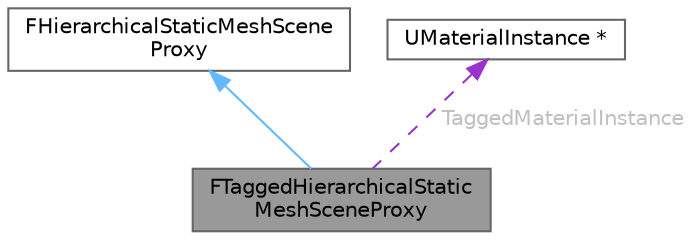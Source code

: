 digraph "FTaggedHierarchicalStaticMeshSceneProxy"
{
 // INTERACTIVE_SVG=YES
 // LATEX_PDF_SIZE
  bgcolor="transparent";
  edge [fontname=Helvetica,fontsize=10,labelfontname=Helvetica,labelfontsize=10];
  node [fontname=Helvetica,fontsize=10,shape=box,height=0.2,width=0.4];
  Node1 [id="Node000001",label="FTaggedHierarchicalStatic\lMeshSceneProxy",height=0.2,width=0.4,color="gray40", fillcolor="grey60", style="filled", fontcolor="black",tooltip=" "];
  Node2 -> Node1 [id="edge1_Node000001_Node000002",dir="back",color="steelblue1",style="solid",tooltip=" "];
  Node2 [id="Node000002",label="FHierarchicalStaticMeshScene\lProxy",height=0.2,width=0.4,color="gray40", fillcolor="white", style="filled",URL="$d6/d94/classFHierarchicalStaticMeshSceneProxy.html",tooltip=" "];
  Node3 -> Node1 [id="edge2_Node000001_Node000003",dir="back",color="darkorchid3",style="dashed",tooltip=" ",label=" TaggedMaterialInstance",fontcolor="grey" ];
  Node3 [id="Node000003",label="UMaterialInstance *",height=0.2,width=0.4,color="gray40", fillcolor="white", style="filled",tooltip=" "];
}
